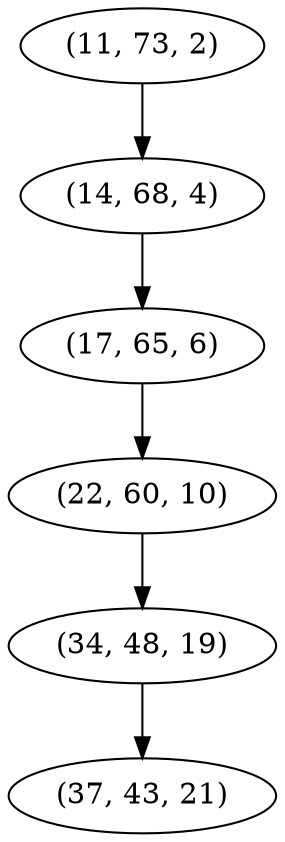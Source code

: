 digraph tree {
    "(11, 73, 2)";
    "(14, 68, 4)";
    "(17, 65, 6)";
    "(22, 60, 10)";
    "(34, 48, 19)";
    "(37, 43, 21)";
    "(11, 73, 2)" -> "(14, 68, 4)";
    "(14, 68, 4)" -> "(17, 65, 6)";
    "(17, 65, 6)" -> "(22, 60, 10)";
    "(22, 60, 10)" -> "(34, 48, 19)";
    "(34, 48, 19)" -> "(37, 43, 21)";
}
